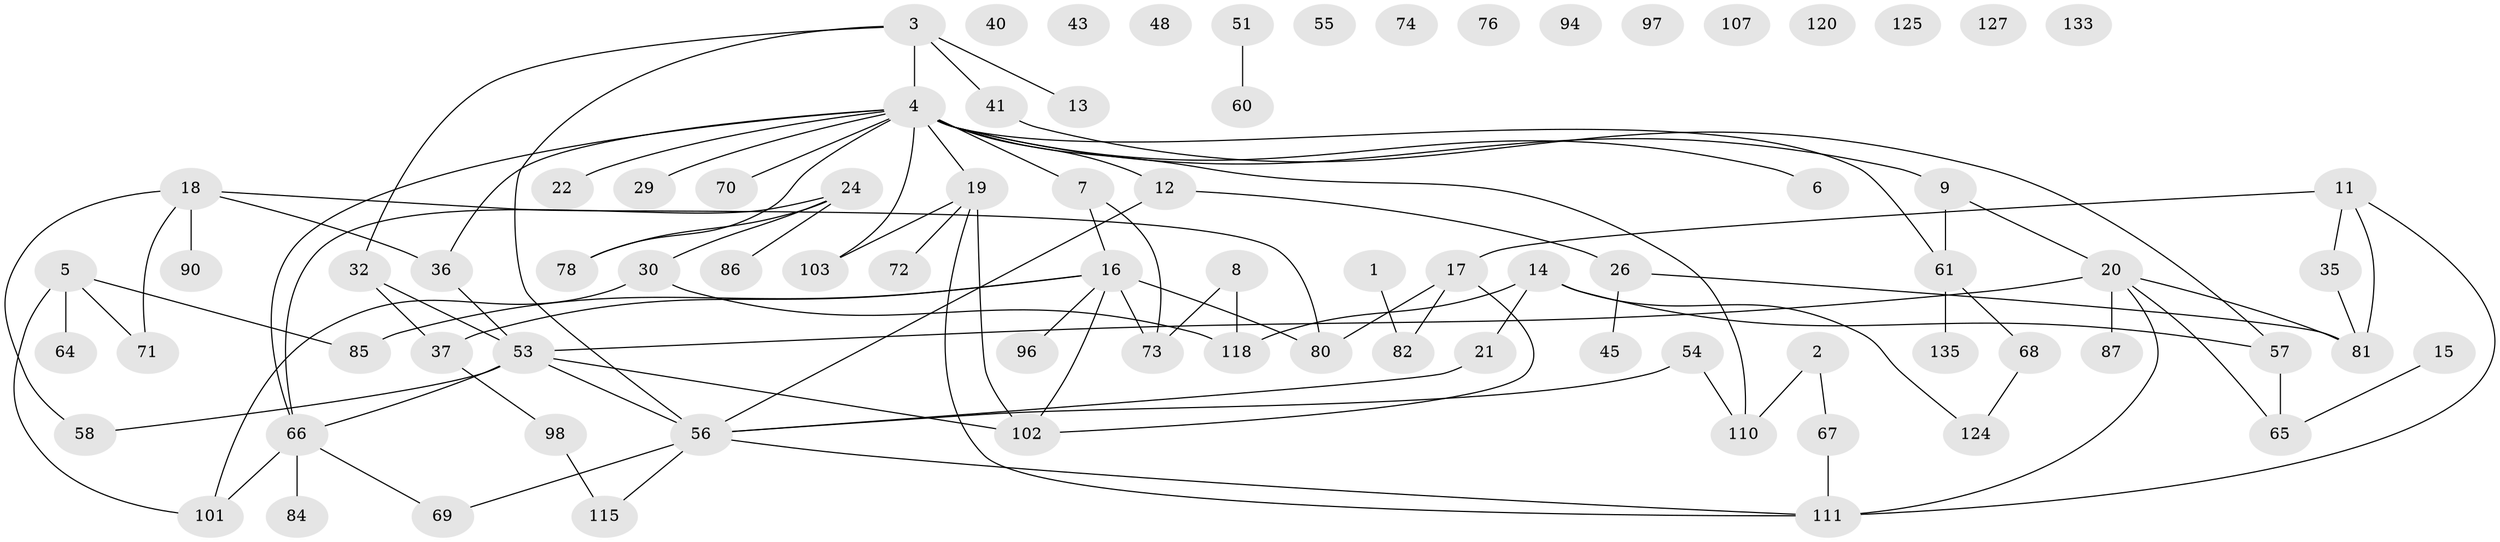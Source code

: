 // original degree distribution, {1: 0.21014492753623187, 2: 0.2971014492753623, 3: 0.2318840579710145, 4: 0.10869565217391304, 5: 0.014492753623188406, 0: 0.09420289855072464, 6: 0.036231884057971016, 7: 0.007246376811594203}
// Generated by graph-tools (version 1.1) at 2025/16/03/04/25 18:16:27]
// undirected, 82 vertices, 100 edges
graph export_dot {
graph [start="1"]
  node [color=gray90,style=filled];
  1;
  2;
  3 [super="+44"];
  4 [super="+91+79+23"];
  5 [super="+31"];
  6;
  7 [super="+108+122"];
  8 [super="+10"];
  9 [super="+112"];
  11 [super="+27"];
  12 [super="+49+100"];
  13 [super="+92"];
  14 [super="+113"];
  15;
  16 [super="+114+59+50+46"];
  17 [super="+93+138+28"];
  18 [super="+33+42"];
  19 [super="+128+105"];
  20 [super="+38+119"];
  21;
  22 [super="+25"];
  24 [super="+89+39"];
  26 [super="+121"];
  29;
  30;
  32 [super="+34"];
  35;
  36;
  37;
  40;
  41;
  43;
  45;
  48;
  51;
  53 [super="+62"];
  54;
  55;
  56 [super="+88"];
  57;
  58;
  60;
  61 [super="+63"];
  64;
  65;
  66 [super="+75"];
  67 [super="+77"];
  68 [super="+99"];
  69;
  70;
  71;
  72;
  73 [super="+83"];
  74;
  76;
  78;
  80;
  81 [super="+106"];
  82;
  84;
  85;
  86;
  87 [super="+123"];
  90;
  94;
  96;
  97;
  98;
  101;
  102 [super="+116"];
  103;
  107;
  110;
  111 [super="+130"];
  115;
  118;
  120;
  124;
  125;
  127;
  133;
  135;
  1 -- 82;
  2 -- 67;
  2 -- 110;
  3 -- 41;
  3 -- 32;
  3 -- 4;
  3 -- 13;
  3 -- 56;
  4 -- 70;
  4 -- 36;
  4 -- 78;
  4 -- 110;
  4 -- 22;
  4 -- 9;
  4 -- 12;
  4 -- 7;
  4 -- 66;
  4 -- 19;
  4 -- 29;
  4 -- 6;
  4 -- 103;
  4 -- 61;
  5 -- 101;
  5 -- 64;
  5 -- 85;
  5 -- 71;
  7 -- 16;
  7 -- 73;
  8 -- 73;
  8 -- 118;
  9 -- 61;
  9 -- 20;
  11 -- 35;
  11 -- 111;
  11 -- 81;
  11 -- 17;
  12 -- 56;
  12 -- 26;
  14 -- 118;
  14 -- 57;
  14 -- 124;
  14 -- 21;
  15 -- 65;
  16 -- 85;
  16 -- 37;
  16 -- 96;
  16 -- 80;
  16 -- 73;
  16 -- 102;
  17 -- 80;
  17 -- 102;
  17 -- 82;
  18 -- 80;
  18 -- 58;
  18 -- 36;
  18 -- 71;
  18 -- 90;
  19 -- 72;
  19 -- 111;
  19 -- 103;
  19 -- 102;
  20 -- 65;
  20 -- 81;
  20 -- 87 [weight=2];
  20 -- 111;
  20 -- 53;
  21 -- 56;
  24 -- 78;
  24 -- 86;
  24 -- 30;
  24 -- 66;
  26 -- 45;
  26 -- 81;
  30 -- 101;
  30 -- 118;
  32 -- 37;
  32 -- 53;
  35 -- 81;
  36 -- 53;
  37 -- 98;
  41 -- 57;
  51 -- 60;
  53 -- 58;
  53 -- 66;
  53 -- 102;
  53 -- 56;
  54 -- 110;
  54 -- 56;
  56 -- 69;
  56 -- 115;
  56 -- 111;
  57 -- 65;
  61 -- 135;
  61 -- 68;
  66 -- 69;
  66 -- 84;
  66 -- 101;
  67 -- 111;
  68 -- 124;
  98 -- 115;
}
